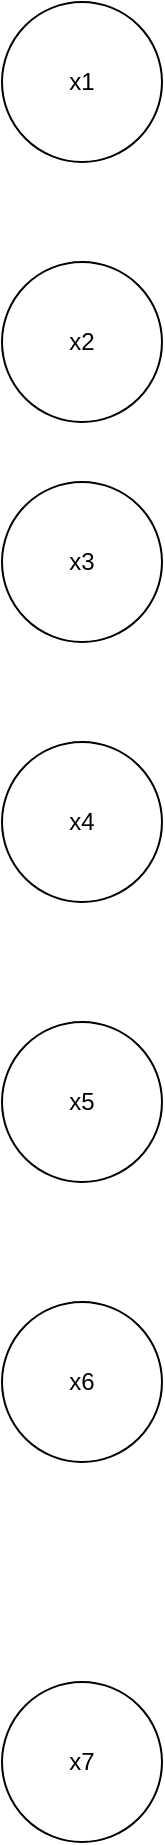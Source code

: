 <mxfile version="24.7.8">
  <diagram name="Page-1" id="FhncIr-Sijzbq8qDWRQj">
    <mxGraphModel dx="2074" dy="1162" grid="1" gridSize="10" guides="1" tooltips="1" connect="1" arrows="1" fold="1" page="1" pageScale="1" pageWidth="850" pageHeight="1100" math="0" shadow="0">
      <root>
        <mxCell id="0" />
        <mxCell id="1" parent="0" />
        <mxCell id="fZt78RCLPX6MImz6LFE2-1" value="x1" style="ellipse;whiteSpace=wrap;html=1;aspect=fixed;" vertex="1" parent="1">
          <mxGeometry x="50" y="30" width="80" height="80" as="geometry" />
        </mxCell>
        <mxCell id="fZt78RCLPX6MImz6LFE2-2" value="x3" style="ellipse;whiteSpace=wrap;html=1;aspect=fixed;" vertex="1" parent="1">
          <mxGeometry x="50" y="270" width="80" height="80" as="geometry" />
        </mxCell>
        <mxCell id="fZt78RCLPX6MImz6LFE2-3" value="x2" style="ellipse;whiteSpace=wrap;html=1;aspect=fixed;" vertex="1" parent="1">
          <mxGeometry x="50" y="160" width="80" height="80" as="geometry" />
        </mxCell>
        <mxCell id="fZt78RCLPX6MImz6LFE2-4" value="x5" style="ellipse;whiteSpace=wrap;html=1;aspect=fixed;" vertex="1" parent="1">
          <mxGeometry x="50" y="540" width="80" height="80" as="geometry" />
        </mxCell>
        <mxCell id="fZt78RCLPX6MImz6LFE2-5" value="x4" style="ellipse;whiteSpace=wrap;html=1;aspect=fixed;" vertex="1" parent="1">
          <mxGeometry x="50" y="400" width="80" height="80" as="geometry" />
        </mxCell>
        <mxCell id="fZt78RCLPX6MImz6LFE2-6" value="x6" style="ellipse;whiteSpace=wrap;html=1;aspect=fixed;" vertex="1" parent="1">
          <mxGeometry x="50" y="680" width="80" height="80" as="geometry" />
        </mxCell>
        <mxCell id="fZt78RCLPX6MImz6LFE2-7" value="x7" style="ellipse;whiteSpace=wrap;html=1;aspect=fixed;" vertex="1" parent="1">
          <mxGeometry x="50" y="870" width="80" height="80" as="geometry" />
        </mxCell>
      </root>
    </mxGraphModel>
  </diagram>
</mxfile>
